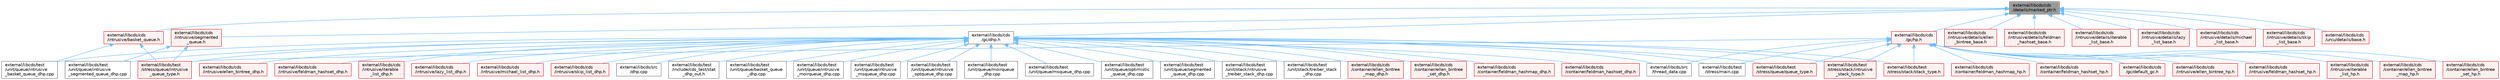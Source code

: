 digraph "external/libcds/cds/details/marked_ptr.h"
{
 // LATEX_PDF_SIZE
  bgcolor="transparent";
  edge [fontname=Helvetica,fontsize=10,labelfontname=Helvetica,labelfontsize=10];
  node [fontname=Helvetica,fontsize=10,shape=box,height=0.2,width=0.4];
  Node1 [id="Node000001",label="external/libcds/cds\l/details/marked_ptr.h",height=0.2,width=0.4,color="gray40", fillcolor="grey60", style="filled", fontcolor="black",tooltip=" "];
  Node1 -> Node2 [id="edge1_Node000001_Node000002",dir="back",color="steelblue1",style="solid",tooltip=" "];
  Node2 [id="Node000002",label="external/libcds/cds\l/gc/dhp.h",height=0.2,width=0.4,color="grey40", fillcolor="white", style="filled",URL="$dhp_8h.html",tooltip=" "];
  Node2 -> Node3 [id="edge2_Node000002_Node000003",dir="back",color="steelblue1",style="solid",tooltip=" "];
  Node3 [id="Node000003",label="external/libcds/cds\l/container/ellen_bintree\l_map_dhp.h",height=0.2,width=0.4,color="red", fillcolor="#FFF0F0", style="filled",URL="$ellen__bintree__map__dhp_8h.html",tooltip=" "];
  Node2 -> Node15 [id="edge3_Node000002_Node000015",dir="back",color="steelblue1",style="solid",tooltip=" "];
  Node15 [id="Node000015",label="external/libcds/cds\l/container/ellen_bintree\l_set_dhp.h",height=0.2,width=0.4,color="red", fillcolor="#FFF0F0", style="filled",URL="$ellen__bintree__set__dhp_8h.html",tooltip=" "];
  Node2 -> Node28 [id="edge4_Node000002_Node000028",dir="back",color="steelblue1",style="solid",tooltip=" "];
  Node28 [id="Node000028",label="external/libcds/cds\l/container/feldman_hashmap_dhp.h",height=0.2,width=0.4,color="red", fillcolor="#FFF0F0", style="filled",URL="$feldman__hashmap__dhp_8h.html",tooltip=" "];
  Node2 -> Node40 [id="edge5_Node000002_Node000040",dir="back",color="steelblue1",style="solid",tooltip=" "];
  Node40 [id="Node000040",label="external/libcds/cds\l/container/feldman_hashset_dhp.h",height=0.2,width=0.4,color="red", fillcolor="#FFF0F0", style="filled",URL="$container_2feldman__hashset__dhp_8h.html",tooltip=" "];
  Node2 -> Node51 [id="edge6_Node000002_Node000051",dir="back",color="steelblue1",style="solid",tooltip=" "];
  Node51 [id="Node000051",label="external/libcds/cds\l/intrusive/ellen_bintree_dhp.h",height=0.2,width=0.4,color="red", fillcolor="#FFF0F0", style="filled",URL="$ellen__bintree__dhp_8h.html",tooltip=" "];
  Node2 -> Node53 [id="edge7_Node000002_Node000053",dir="back",color="steelblue1",style="solid",tooltip=" "];
  Node53 [id="Node000053",label="external/libcds/cds\l/intrusive/feldman_hashset_dhp.h",height=0.2,width=0.4,color="red", fillcolor="#FFF0F0", style="filled",URL="$intrusive_2feldman__hashset__dhp_8h.html",tooltip=" "];
  Node2 -> Node55 [id="edge8_Node000002_Node000055",dir="back",color="steelblue1",style="solid",tooltip=" "];
  Node55 [id="Node000055",label="external/libcds/cds\l/intrusive/iterable\l_list_dhp.h",height=0.2,width=0.4,color="red", fillcolor="#FFF0F0", style="filled",URL="$intrusive_2iterable__list__dhp_8h.html",tooltip=" "];
  Node2 -> Node107 [id="edge9_Node000002_Node000107",dir="back",color="steelblue1",style="solid",tooltip=" "];
  Node107 [id="Node000107",label="external/libcds/cds\l/intrusive/lazy_list_dhp.h",height=0.2,width=0.4,color="red", fillcolor="#FFF0F0", style="filled",URL="$intrusive_2lazy__list__dhp_8h.html",tooltip=" "];
  Node2 -> Node121 [id="edge10_Node000002_Node000121",dir="back",color="steelblue1",style="solid",tooltip=" "];
  Node121 [id="Node000121",label="external/libcds/cds\l/intrusive/michael_list_dhp.h",height=0.2,width=0.4,color="red", fillcolor="#FFF0F0", style="filled",URL="$intrusive_2michael__list__dhp_8h.html",tooltip=" "];
  Node2 -> Node135 [id="edge11_Node000002_Node000135",dir="back",color="steelblue1",style="solid",tooltip=" "];
  Node135 [id="Node000135",label="external/libcds/cds\l/intrusive/skip_list_dhp.h",height=0.2,width=0.4,color="red", fillcolor="#FFF0F0", style="filled",URL="$skip__list__dhp_8h.html",tooltip=" "];
  Node2 -> Node158 [id="edge12_Node000002_Node000158",dir="back",color="steelblue1",style="solid",tooltip=" "];
  Node158 [id="Node000158",label="external/libcds/src\l/dhp.cpp",height=0.2,width=0.4,color="grey40", fillcolor="white", style="filled",URL="$dhp_8cpp.html",tooltip=" "];
  Node2 -> Node159 [id="edge13_Node000002_Node000159",dir="back",color="steelblue1",style="solid",tooltip=" "];
  Node159 [id="Node000159",label="external/libcds/src\l/thread_data.cpp",height=0.2,width=0.4,color="grey40", fillcolor="white", style="filled",URL="$thread__data_8cpp.html",tooltip=" "];
  Node2 -> Node160 [id="edge14_Node000002_Node000160",dir="back",color="steelblue1",style="solid",tooltip=" "];
  Node160 [id="Node000160",label="external/libcds/test\l/include/cds_test/stat\l_dhp_out.h",height=0.2,width=0.4,color="grey40", fillcolor="white", style="filled",URL="$stat__dhp__out_8h.html",tooltip=" "];
  Node2 -> Node161 [id="edge15_Node000002_Node000161",dir="back",color="steelblue1",style="solid",tooltip=" "];
  Node161 [id="Node000161",label="external/libcds/test\l/stress/main.cpp",height=0.2,width=0.4,color="grey40", fillcolor="white", style="filled",URL="$external_2libcds_2test_2stress_2main_8cpp.html",tooltip=" "];
  Node2 -> Node162 [id="edge16_Node000002_Node000162",dir="back",color="steelblue1",style="solid",tooltip=" "];
  Node162 [id="Node000162",label="external/libcds/test\l/stress/queue/intrusive\l_queue_type.h",height=0.2,width=0.4,color="red", fillcolor="#FFF0F0", style="filled",URL="$intrusive__queue__type_8h.html",tooltip=" "];
  Node2 -> Node164 [id="edge17_Node000002_Node000164",dir="back",color="steelblue1",style="solid",tooltip=" "];
  Node164 [id="Node000164",label="external/libcds/test\l/stress/queue/queue_type.h",height=0.2,width=0.4,color="red", fillcolor="#FFF0F0", style="filled",URL="$queue__type_8h.html",tooltip=" "];
  Node2 -> Node172 [id="edge18_Node000002_Node000172",dir="back",color="steelblue1",style="solid",tooltip=" "];
  Node172 [id="Node000172",label="external/libcds/test\l/stress/stack/intrusive\l_stack_type.h",height=0.2,width=0.4,color="red", fillcolor="#FFF0F0", style="filled",URL="$intrusive__stack__type_8h.html",tooltip=" "];
  Node2 -> Node176 [id="edge19_Node000002_Node000176",dir="back",color="steelblue1",style="solid",tooltip=" "];
  Node176 [id="Node000176",label="external/libcds/test\l/stress/stack/stack_type.h",height=0.2,width=0.4,color="red", fillcolor="#FFF0F0", style="filled",URL="$stack__type_8h.html",tooltip=" "];
  Node2 -> Node179 [id="edge20_Node000002_Node000179",dir="back",color="steelblue1",style="solid",tooltip=" "];
  Node179 [id="Node000179",label="external/libcds/test\l/unit/queue/basket_queue\l_dhp.cpp",height=0.2,width=0.4,color="grey40", fillcolor="white", style="filled",URL="$basket__queue__dhp_8cpp.html",tooltip=" "];
  Node2 -> Node180 [id="edge21_Node000002_Node000180",dir="back",color="steelblue1",style="solid",tooltip=" "];
  Node180 [id="Node000180",label="external/libcds/test\l/unit/queue/intrusive\l_basket_queue_dhp.cpp",height=0.2,width=0.4,color="grey40", fillcolor="white", style="filled",URL="$intrusive__basket__queue__dhp_8cpp.html",tooltip=" "];
  Node2 -> Node181 [id="edge22_Node000002_Node000181",dir="back",color="steelblue1",style="solid",tooltip=" "];
  Node181 [id="Node000181",label="external/libcds/test\l/unit/queue/intrusive\l_moirqueue_dhp.cpp",height=0.2,width=0.4,color="grey40", fillcolor="white", style="filled",URL="$intrusive__moirqueue__dhp_8cpp.html",tooltip=" "];
  Node2 -> Node182 [id="edge23_Node000002_Node000182",dir="back",color="steelblue1",style="solid",tooltip=" "];
  Node182 [id="Node000182",label="external/libcds/test\l/unit/queue/intrusive\l_msqueue_dhp.cpp",height=0.2,width=0.4,color="grey40", fillcolor="white", style="filled",URL="$intrusive__msqueue__dhp_8cpp.html",tooltip=" "];
  Node2 -> Node183 [id="edge24_Node000002_Node000183",dir="back",color="steelblue1",style="solid",tooltip=" "];
  Node183 [id="Node000183",label="external/libcds/test\l/unit/queue/intrusive\l_optqueue_dhp.cpp",height=0.2,width=0.4,color="grey40", fillcolor="white", style="filled",URL="$intrusive__optqueue__dhp_8cpp.html",tooltip=" "];
  Node2 -> Node184 [id="edge25_Node000002_Node000184",dir="back",color="steelblue1",style="solid",tooltip=" "];
  Node184 [id="Node000184",label="external/libcds/test\l/unit/queue/intrusive\l_segmented_queue_dhp.cpp",height=0.2,width=0.4,color="grey40", fillcolor="white", style="filled",URL="$intrusive__segmented__queue__dhp_8cpp.html",tooltip=" "];
  Node2 -> Node185 [id="edge26_Node000002_Node000185",dir="back",color="steelblue1",style="solid",tooltip=" "];
  Node185 [id="Node000185",label="external/libcds/test\l/unit/queue/moirqueue\l_dhp.cpp",height=0.2,width=0.4,color="grey40", fillcolor="white", style="filled",URL="$moirqueue__dhp_8cpp.html",tooltip=" "];
  Node2 -> Node186 [id="edge27_Node000002_Node000186",dir="back",color="steelblue1",style="solid",tooltip=" "];
  Node186 [id="Node000186",label="external/libcds/test\l/unit/queue/msqueue_dhp.cpp",height=0.2,width=0.4,color="grey40", fillcolor="white", style="filled",URL="$msqueue__dhp_8cpp.html",tooltip=" "];
  Node2 -> Node187 [id="edge28_Node000002_Node000187",dir="back",color="steelblue1",style="solid",tooltip=" "];
  Node187 [id="Node000187",label="external/libcds/test\l/unit/queue/optimistic\l_queue_dhp.cpp",height=0.2,width=0.4,color="grey40", fillcolor="white", style="filled",URL="$optimistic__queue__dhp_8cpp.html",tooltip=" "];
  Node2 -> Node188 [id="edge29_Node000002_Node000188",dir="back",color="steelblue1",style="solid",tooltip=" "];
  Node188 [id="Node000188",label="external/libcds/test\l/unit/queue/segmented\l_queue_dhp.cpp",height=0.2,width=0.4,color="grey40", fillcolor="white", style="filled",URL="$segmented__queue__dhp_8cpp.html",tooltip=" "];
  Node2 -> Node189 [id="edge30_Node000002_Node000189",dir="back",color="steelblue1",style="solid",tooltip=" "];
  Node189 [id="Node000189",label="external/libcds/test\l/unit/stack/intrusive\l_treiber_stack_dhp.cpp",height=0.2,width=0.4,color="grey40", fillcolor="white", style="filled",URL="$intrusive__treiber__stack__dhp_8cpp.html",tooltip=" "];
  Node2 -> Node190 [id="edge31_Node000002_Node000190",dir="back",color="steelblue1",style="solid",tooltip=" "];
  Node190 [id="Node000190",label="external/libcds/test\l/unit/stack/treiber_stack\l_dhp.cpp",height=0.2,width=0.4,color="grey40", fillcolor="white", style="filled",URL="$treiber__stack__dhp_8cpp.html",tooltip=" "];
  Node1 -> Node191 [id="edge32_Node000001_Node000191",dir="back",color="steelblue1",style="solid",tooltip=" "];
  Node191 [id="Node000191",label="external/libcds/cds\l/gc/hp.h",height=0.2,width=0.4,color="red", fillcolor="#FFF0F0", style="filled",URL="$hp_8h.html",tooltip=" "];
  Node191 -> Node192 [id="edge33_Node000191_Node000192",dir="back",color="steelblue1",style="solid",tooltip=" "];
  Node192 [id="Node000192",label="external/libcds/cds\l/container/ellen_bintree\l_map_hp.h",height=0.2,width=0.4,color="red", fillcolor="#FFF0F0", style="filled",URL="$ellen__bintree__map__hp_8h.html",tooltip=" "];
  Node191 -> Node194 [id="edge34_Node000191_Node000194",dir="back",color="steelblue1",style="solid",tooltip=" "];
  Node194 [id="Node000194",label="external/libcds/cds\l/container/ellen_bintree\l_set_hp.h",height=0.2,width=0.4,color="red", fillcolor="#FFF0F0", style="filled",URL="$ellen__bintree__set__hp_8h.html",tooltip=" "];
  Node191 -> Node197 [id="edge35_Node000191_Node000197",dir="back",color="steelblue1",style="solid",tooltip=" "];
  Node197 [id="Node000197",label="external/libcds/cds\l/container/feldman_hashmap_hp.h",height=0.2,width=0.4,color="red", fillcolor="#FFF0F0", style="filled",URL="$feldman__hashmap__hp_8h.html",tooltip=" "];
  Node191 -> Node199 [id="edge36_Node000191_Node000199",dir="back",color="steelblue1",style="solid",tooltip=" "];
  Node199 [id="Node000199",label="external/libcds/cds\l/container/feldman_hashset_hp.h",height=0.2,width=0.4,color="red", fillcolor="#FFF0F0", style="filled",URL="$container_2feldman__hashset__hp_8h.html",tooltip=" "];
  Node191 -> Node201 [id="edge37_Node000191_Node000201",dir="back",color="steelblue1",style="solid",tooltip=" "];
  Node201 [id="Node000201",label="external/libcds/cds\l/gc/default_gc.h",height=0.2,width=0.4,color="red", fillcolor="#FFF0F0", style="filled",URL="$default__gc_8h.html",tooltip=" "];
  Node191 -> Node225 [id="edge38_Node000191_Node000225",dir="back",color="steelblue1",style="solid",tooltip=" "];
  Node225 [id="Node000225",label="external/libcds/cds\l/intrusive/ellen_bintree_hp.h",height=0.2,width=0.4,color="red", fillcolor="#FFF0F0", style="filled",URL="$ellen__bintree__hp_8h.html",tooltip=" "];
  Node191 -> Node227 [id="edge39_Node000191_Node000227",dir="back",color="steelblue1",style="solid",tooltip=" "];
  Node227 [id="Node000227",label="external/libcds/cds\l/intrusive/feldman_hashset_hp.h",height=0.2,width=0.4,color="red", fillcolor="#FFF0F0", style="filled",URL="$intrusive_2feldman__hashset__hp_8h.html",tooltip=" "];
  Node191 -> Node229 [id="edge40_Node000191_Node000229",dir="back",color="steelblue1",style="solid",tooltip=" "];
  Node229 [id="Node000229",label="external/libcds/cds\l/intrusive/iterable\l_list_hp.h",height=0.2,width=0.4,color="red", fillcolor="#FFF0F0", style="filled",URL="$intrusive_2iterable__list__hp_8h.html",tooltip=" "];
  Node191 -> Node159 [id="edge41_Node000191_Node000159",dir="back",color="steelblue1",style="solid",tooltip=" "];
  Node191 -> Node161 [id="edge42_Node000191_Node000161",dir="back",color="steelblue1",style="solid",tooltip=" "];
  Node191 -> Node162 [id="edge43_Node000191_Node000162",dir="back",color="steelblue1",style="solid",tooltip=" "];
  Node191 -> Node164 [id="edge44_Node000191_Node000164",dir="back",color="steelblue1",style="solid",tooltip=" "];
  Node191 -> Node172 [id="edge45_Node000191_Node000172",dir="back",color="steelblue1",style="solid",tooltip=" "];
  Node191 -> Node176 [id="edge46_Node000191_Node000176",dir="back",color="steelblue1",style="solid",tooltip=" "];
  Node1 -> Node203 [id="edge47_Node000001_Node000203",dir="back",color="steelblue1",style="solid",tooltip=" "];
  Node203 [id="Node000203",label="external/libcds/cds\l/intrusive/basket_queue.h",height=0.2,width=0.4,color="red", fillcolor="#FFF0F0", style="filled",URL="$intrusive_2basket__queue_8h.html",tooltip=" "];
  Node203 -> Node162 [id="edge48_Node000203_Node000162",dir="back",color="steelblue1",style="solid",tooltip=" "];
  Node203 -> Node180 [id="edge49_Node000203_Node000180",dir="back",color="steelblue1",style="solid",tooltip=" "];
  Node1 -> Node359 [id="edge50_Node000001_Node000359",dir="back",color="steelblue1",style="solid",tooltip=" "];
  Node359 [id="Node000359",label="external/libcds/cds\l/intrusive/details/ellen\l_bintree_base.h",height=0.2,width=0.4,color="red", fillcolor="#FFF0F0", style="filled",URL="$intrusive_2details_2ellen__bintree__base_8h.html",tooltip=" "];
  Node1 -> Node381 [id="edge51_Node000001_Node000381",dir="back",color="steelblue1",style="solid",tooltip=" "];
  Node381 [id="Node000381",label="external/libcds/cds\l/intrusive/details/feldman\l_hashset_base.h",height=0.2,width=0.4,color="red", fillcolor="#FFF0F0", style="filled",URL="$intrusive_2details_2feldman__hashset__base_8h.html",tooltip=" "];
  Node1 -> Node402 [id="edge52_Node000001_Node000402",dir="back",color="steelblue1",style="solid",tooltip=" "];
  Node402 [id="Node000402",label="external/libcds/cds\l/intrusive/details/iterable\l_list_base.h",height=0.2,width=0.4,color="red", fillcolor="#FFF0F0", style="filled",URL="$intrusive_2details_2iterable__list__base_8h.html",tooltip=" "];
  Node1 -> Node411 [id="edge53_Node000001_Node000411",dir="back",color="steelblue1",style="solid",tooltip=" "];
  Node411 [id="Node000411",label="external/libcds/cds\l/intrusive/details/lazy\l_list_base.h",height=0.2,width=0.4,color="red", fillcolor="#FFF0F0", style="filled",URL="$intrusive_2details_2lazy__list__base_8h.html",tooltip=" "];
  Node1 -> Node466 [id="edge54_Node000001_Node000466",dir="back",color="steelblue1",style="solid",tooltip=" "];
  Node466 [id="Node000466",label="external/libcds/cds\l/intrusive/details/michael\l_list_base.h",height=0.2,width=0.4,color="red", fillcolor="#FFF0F0", style="filled",URL="$intrusive_2details_2michael__list__base_8h.html",tooltip=" "];
  Node1 -> Node521 [id="edge55_Node000001_Node000521",dir="back",color="steelblue1",style="solid",tooltip=" "];
  Node521 [id="Node000521",label="external/libcds/cds\l/intrusive/details/skip\l_list_base.h",height=0.2,width=0.4,color="red", fillcolor="#FFF0F0", style="filled",URL="$intrusive_2details_2skip__list__base_8h.html",tooltip=" "];
  Node1 -> Node548 [id="edge56_Node000001_Node000548",dir="back",color="steelblue1",style="solid",tooltip=" "];
  Node548 [id="Node000548",label="external/libcds/cds\l/intrusive/segmented\l_queue.h",height=0.2,width=0.4,color="red", fillcolor="#FFF0F0", style="filled",URL="$intrusive_2segmented__queue_8h.html",tooltip=" "];
  Node548 -> Node162 [id="edge57_Node000548_Node000162",dir="back",color="steelblue1",style="solid",tooltip=" "];
  Node548 -> Node184 [id="edge58_Node000548_Node000184",dir="back",color="steelblue1",style="solid",tooltip=" "];
  Node1 -> Node550 [id="edge59_Node000001_Node000550",dir="back",color="steelblue1",style="solid",tooltip=" "];
  Node550 [id="Node000550",label="external/libcds/cds\l/urcu/details/base.h",height=0.2,width=0.4,color="red", fillcolor="#FFF0F0", style="filled",URL="$external_2libcds_2cds_2urcu_2details_2base_8h.html",tooltip=" "];
}
